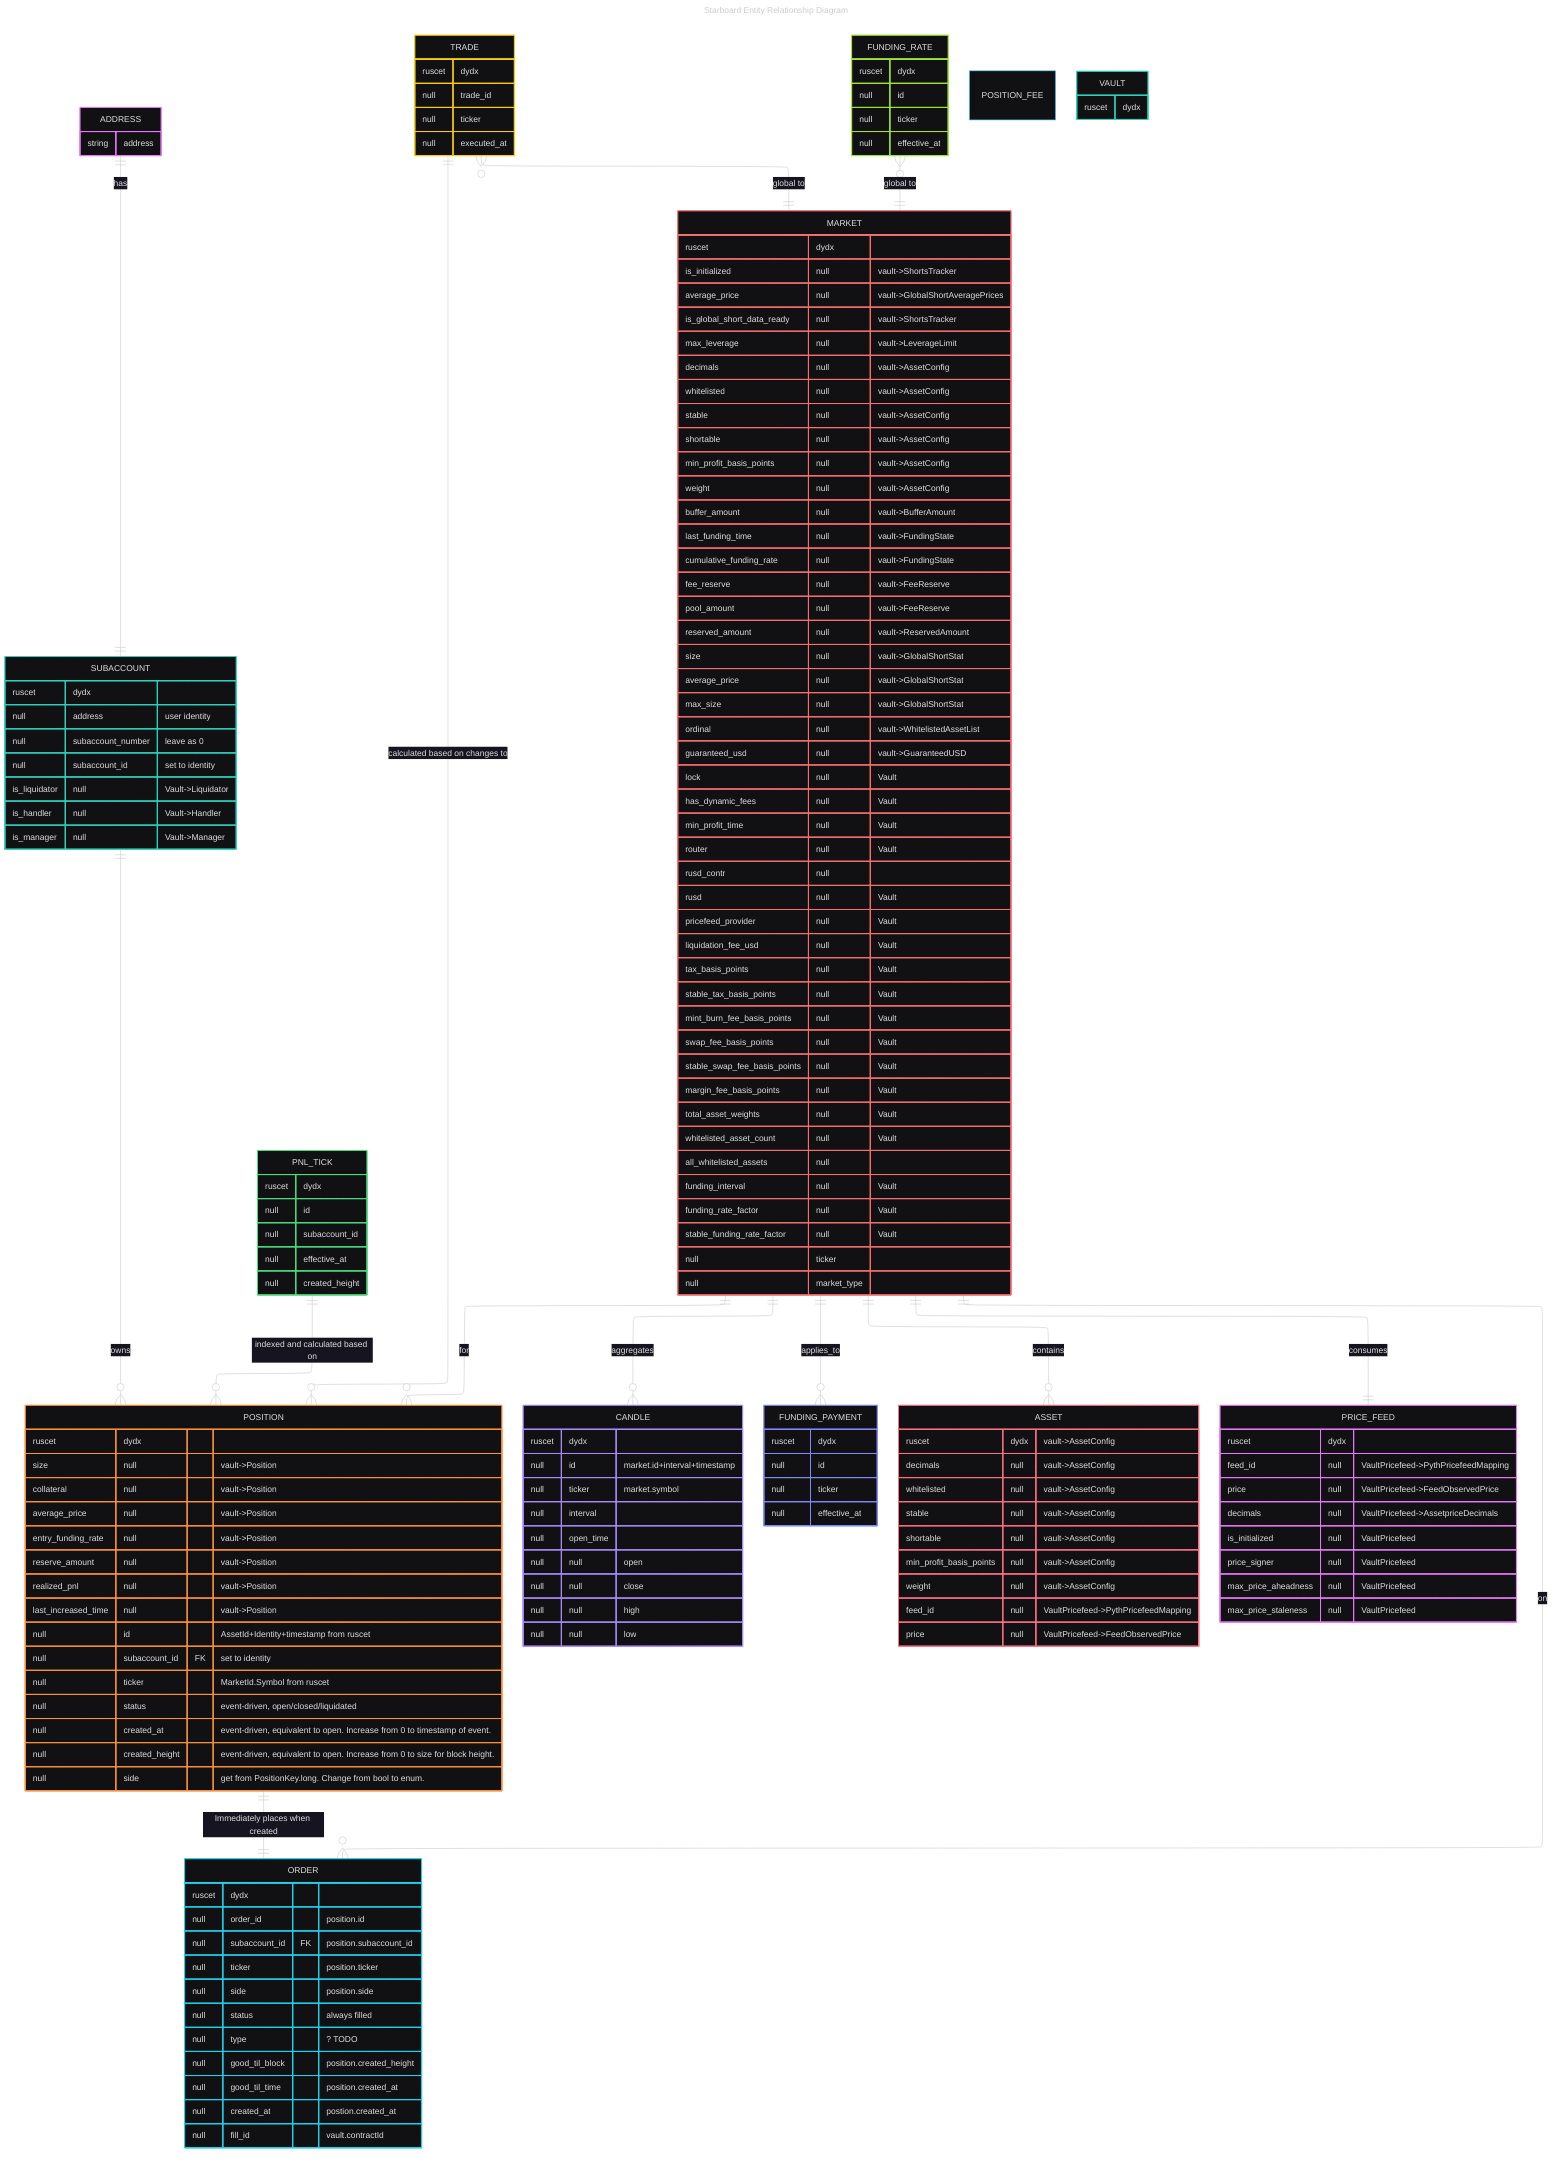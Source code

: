 ---
config:
  theme: redux-dark-color
  layout: elk
title: Starboard Entity Relationship Diagram
---
erDiagram
	direction TB
	ADDRESS {
		string address  ""  
	}
	SUBACCOUNT {
		ruscet dydx  ""  
		null address  "user identity"  
		null subaccount_number  "leave as 0"  
		null subaccount_id  "set to identity"  
		is_liquidator null  "Vault->Liquidator"  
		is_handler null  "Vault->Handler"  
		is_manager null  "Vault->Manager"  
	}
	POSITION {
		ruscet dydx  ""  
		size null  "vault->Position"  
		collateral null  "vault->Position"  
		average_price null  "vault->Position"  
		entry_funding_rate null  "vault->Position"  
		reserve_amount null  "vault->Position"  
		realized_pnl null  "vault->Position"  
		last_increased_time null  "vault->Position"  
		null id  "AssetId+Identity+timestamp from ruscet"  
		null subaccount_id FK "set to identity"  
		null ticker  "MarketId.Symbol from ruscet"  
		null status  "event-driven, open/closed/liquidated"  
		null created_at  "event-driven, equivalent to open. Increase from 0 to timestamp of event."  
		null created_height  "event-driven, equivalent to open. Increase from 0 to size for block height."  
		null side  "get from PositionKey.long. Change from bool to enum."  
	}
	ORDER {
		ruscet dydx  ""  
		null order_id  "position.id"  
		null subaccount_id FK "position.subaccount_id"  
		null ticker  "position.ticker"  
		null side  "position.side"  
		null status  "always filled"  
		null type  "? TODO"  
		null good_til_block  "position.created_height"  
		null good_til_time  "position.created_at"  
		null created_at  "postion.created_at"  
        null fill_id "vault.contractId"
	}
	PNL_TICK {
		ruscet dydx  ""  
		null id  ""  
		null subaccount_id  ""  
		null effective_at  ""  
		null created_height  ""  
	}
	CANDLE {
		ruscet dydx  ""  
		null id  "market.id+interval+timestamp"  
		null ticker  "market.symbol"  
		null interval  ""  
		null open_time  ""  
		null null  "open"  
		null null  "close"  
		null null  "high"  
		null null  "low"  
	}
	MARKET {
		ruscet dydx  ""  
		is_initialized null  "vault->ShortsTracker"  
		average_price null  "vault->GlobalShortAveragePrices"  
		is_global_short_data_ready null  "vault->ShortsTracker"  
		max_leverage null  "vault->LeverageLimit"  
		decimals null  "vault->AssetConfig"  
		whitelisted null  "vault->AssetConfig"  
		stable null  "vault->AssetConfig"  
		shortable null  "vault->AssetConfig"  
		min_profit_basis_points null  "vault->AssetConfig"  
		weight null  "vault->AssetConfig"  
		buffer_amount null  "vault->BufferAmount"  
		last_funding_time null  "vault->FundingState"  
		cumulative_funding_rate null  "vault->FundingState"  
		fee_reserve null  "vault->FeeReserve"  
		pool_amount null  "vault->FeeReserve"  
		reserved_amount null  "vault->ReservedAmount"  
		size null  "vault->GlobalShortStat"  
		average_price null  "vault->GlobalShortStat"  
		max_size null  "vault->GlobalShortStat"  
		ordinal null  "vault->WhitelistedAssetList"  
		guaranteed_usd null  "vault->GuaranteedUSD"  
		lock null  "Vault"  
		has_dynamic_fees null  "Vault"  
		min_profit_time null  "Vault"  
		router null  "Vault"  
		rusd_contr null  ""  
		rusd null  "Vault"  
		pricefeed_provider null  "Vault"  
		liquidation_fee_usd null  "Vault"  
		tax_basis_points null  "Vault"  
		stable_tax_basis_points null  "Vault"  
		mint_burn_fee_basis_points null  "Vault"  
		swap_fee_basis_points null  "Vault"  
		stable_swap_fee_basis_points null  "Vault"  
		margin_fee_basis_points null  "Vault"  
		total_asset_weights null  "Vault"  
		whitelisted_asset_count null  "Vault"  
		all_whitelisted_assets null  ""  
		funding_interval null  "Vault"  
		funding_rate_factor null  "Vault"  
		stable_funding_rate_factor null  "Vault"  
		null ticker  ""  
		null market_type  ""  
	}
	TRADE {
		ruscet dydx  ""  
		null trade_id  ""  
		null ticker  ""  
		null executed_at  ""  
	}
	FUNDING_PAYMENT {
		ruscet dydx  ""  
		null id  ""  
		null ticker  ""  
		null effective_at  ""  
	}
	FUNDING_RATE {
		ruscet dydx  ""  
		null id  ""  
		null ticker  ""  
		null effective_at  ""  
	}
	POSITION_FEE {
	}
	ASSET {
		ruscet dydx  "vault->AssetConfig"  
		decimals null  "vault->AssetConfig"  
		whitelisted null  "vault->AssetConfig"  
		stable null  "vault->AssetConfig"  
		shortable null  "vault->AssetConfig"  
		min_profit_basis_points null  "vault->AssetConfig"  
		weight null  "vault->AssetConfig"  
		feed_id null  "VaultPricefeed->PythPricefeedMapping"  
		price null  "VaultPricefeed->FeedObservedPrice"  
	}
	PRICE_FEED {
		ruscet dydx  ""  
		feed_id null  "VaultPricefeed->PythPricefeedMapping"  
		price null  "VaultPricefeed->FeedObservedPrice"  
		decimals null  "VaultPricefeed->AssetpriceDecimals"  
		is_initialized null  "VaultPricefeed"  
		price_signer null  "VaultPricefeed"  
		max_price_aheadness null  "VaultPricefeed"  
		max_price_staleness null  "VaultPricefeed"  
	}

VAULT {
ruscet dydx 

}

	ADDRESS||--||SUBACCOUNT:"has"
	SUBACCOUNT||--o{POSITION:"owns"
	POSITION||--||ORDER:"Immediately places when created"
	PNL_TICK||--o{POSITION:"indexed and calculated based on"
	MARKET||--o{CANDLE:"aggregates"
	TRADE||--o{POSITION:"calculated based on changes to"
	TRADE}o--||MARKET:"global to"
	MARKET||--o{FUNDING_PAYMENT:"applies_to"
	FUNDING_RATE}o--||MARKET:"global to"
	MARKET||--o{ORDER:"on"
	MARKET||--o{POSITION:"for"
	MARKET||--o{ASSET:"contains"
	MARKET||--||PRICE_FEED:"consumes"